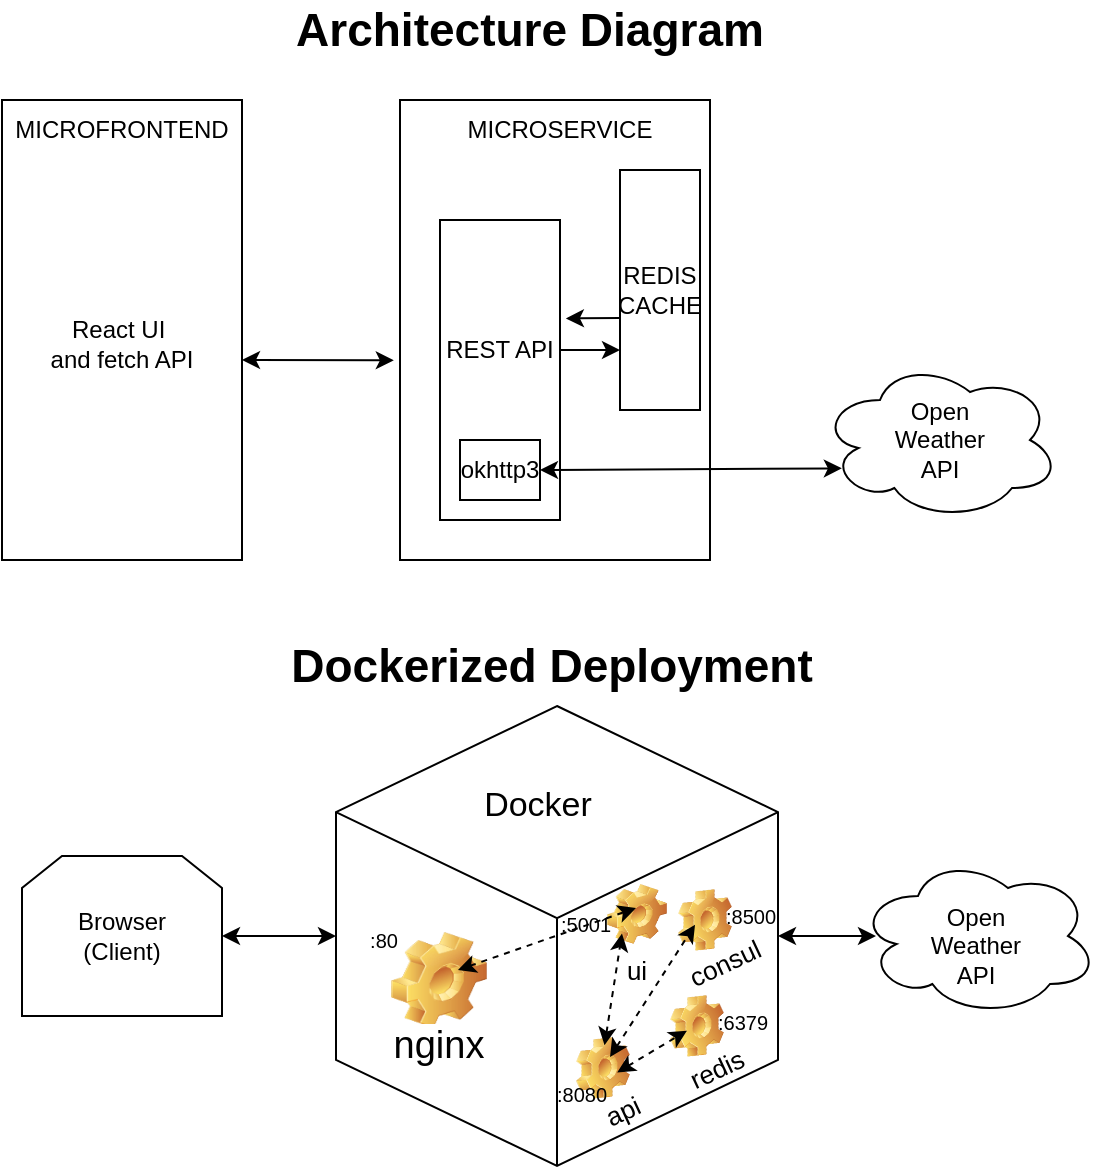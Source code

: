 <mxfile>
    <diagram id="BGSX4oPCt3vFTkpNH2z9" name="Page-1">
        <mxGraphModel dx="369" dy="380" grid="1" gridSize="10" guides="1" tooltips="1" connect="1" arrows="1" fold="1" page="1" pageScale="1" pageWidth="827" pageHeight="1169" math="0" shadow="0">
            <root>
                <mxCell id="0"/>
                <mxCell id="1" parent="0"/>
                <mxCell id="3" value="&lt;br&gt;React UI&amp;nbsp;&lt;br&gt;and fetch API" style="rounded=0;whiteSpace=wrap;html=1;" parent="1" vertex="1">
                    <mxGeometry x="43" y="86" width="120" height="230" as="geometry"/>
                </mxCell>
                <mxCell id="4" value="" style="rounded=0;whiteSpace=wrap;html=1;" parent="1" vertex="1">
                    <mxGeometry x="242" y="86" width="155" height="230" as="geometry"/>
                </mxCell>
                <mxCell id="5" value="" style="rounded=0;whiteSpace=wrap;html=1;" parent="1" vertex="1">
                    <mxGeometry x="352" y="121" width="40" height="120" as="geometry"/>
                </mxCell>
                <mxCell id="6" value="MICROSERVICE" style="text;html=1;strokeColor=none;fillColor=none;align=center;verticalAlign=middle;whiteSpace=wrap;rounded=0;" parent="1" vertex="1">
                    <mxGeometry x="292" y="86" width="60" height="30" as="geometry"/>
                </mxCell>
                <mxCell id="7" value="MICROFRONTEND" style="text;html=1;strokeColor=none;fillColor=none;align=center;verticalAlign=middle;whiteSpace=wrap;rounded=0;" parent="1" vertex="1">
                    <mxGeometry x="73" y="86" width="60" height="30" as="geometry"/>
                </mxCell>
                <mxCell id="8" value="REDIS&lt;br&gt;CACHE" style="text;html=1;strokeColor=none;fillColor=none;align=center;verticalAlign=middle;whiteSpace=wrap;rounded=0;" parent="1" vertex="1">
                    <mxGeometry x="342" y="166" width="60" height="30" as="geometry"/>
                </mxCell>
                <mxCell id="9" value="" style="rounded=0;whiteSpace=wrap;html=1;" parent="1" vertex="1">
                    <mxGeometry x="262" y="146" width="60" height="150" as="geometry"/>
                </mxCell>
                <mxCell id="10" value="REST API" style="text;html=1;strokeColor=none;fillColor=none;align=center;verticalAlign=middle;whiteSpace=wrap;rounded=0;" parent="1" vertex="1">
                    <mxGeometry x="262" y="196" width="60" height="30" as="geometry"/>
                </mxCell>
                <mxCell id="11" value="okhttp3" style="rounded=0;whiteSpace=wrap;html=1;" parent="1" vertex="1">
                    <mxGeometry x="272" y="256" width="40" height="30" as="geometry"/>
                </mxCell>
                <mxCell id="12" value="" style="ellipse;shape=cloud;whiteSpace=wrap;html=1;" parent="1" vertex="1">
                    <mxGeometry x="452" y="216" width="120" height="80" as="geometry"/>
                </mxCell>
                <mxCell id="13" value="Open Weather API" style="text;html=1;strokeColor=none;fillColor=none;align=center;verticalAlign=middle;whiteSpace=wrap;rounded=0;" parent="1" vertex="1">
                    <mxGeometry x="482" y="241" width="60" height="30" as="geometry"/>
                </mxCell>
                <mxCell id="14" value="" style="endArrow=classic;startArrow=classic;html=1;entryX=0.091;entryY=0.677;entryDx=0;entryDy=0;entryPerimeter=0;exitX=1;exitY=0.5;exitDx=0;exitDy=0;" parent="1" source="11" target="12" edge="1">
                    <mxGeometry width="50" height="50" relative="1" as="geometry">
                        <mxPoint x="353" y="196" as="sourcePoint"/>
                        <mxPoint x="403" y="146" as="targetPoint"/>
                    </mxGeometry>
                </mxCell>
                <mxCell id="15" value="" style="endArrow=classic;html=1;entryX=0;entryY=0.75;entryDx=0;entryDy=0;exitX=1;exitY=0.5;exitDx=0;exitDy=0;" parent="1" source="10" target="5" edge="1">
                    <mxGeometry width="50" height="50" relative="1" as="geometry">
                        <mxPoint x="272" y="196" as="sourcePoint"/>
                        <mxPoint x="322" y="146" as="targetPoint"/>
                    </mxGeometry>
                </mxCell>
                <mxCell id="16" value="" style="endArrow=classic;html=1;entryX=1.049;entryY=0.328;entryDx=0;entryDy=0;entryPerimeter=0;" parent="1" target="9" edge="1">
                    <mxGeometry width="50" height="50" relative="1" as="geometry">
                        <mxPoint x="352" y="195" as="sourcePoint"/>
                        <mxPoint x="322" y="146" as="targetPoint"/>
                        <Array as="points"/>
                    </mxGeometry>
                </mxCell>
                <mxCell id="19" value="" style="endArrow=classic;startArrow=classic;html=1;entryX=-0.02;entryY=0.566;entryDx=0;entryDy=0;entryPerimeter=0;" parent="1" target="4" edge="1">
                    <mxGeometry width="50" height="50" relative="1" as="geometry">
                        <mxPoint x="163" y="216" as="sourcePoint"/>
                        <mxPoint x="213" y="166" as="targetPoint"/>
                    </mxGeometry>
                </mxCell>
                <mxCell id="37" value="Browser&lt;br&gt;(Client)" style="shape=loopLimit;whiteSpace=wrap;html=1;" parent="1" vertex="1">
                    <mxGeometry x="53" y="464" width="100" height="80" as="geometry"/>
                </mxCell>
                <mxCell id="43" value="" style="html=1;whiteSpace=wrap;shape=isoCube2;backgroundOutline=1;isoAngle=15;" parent="1" vertex="1">
                    <mxGeometry x="210" y="389" width="221" height="230" as="geometry"/>
                </mxCell>
                <mxCell id="44" value="nginx" style="icon;image=img/clipart/Gear_128x128.png;fontColor=default;fontSize=19;rotation=0;" parent="1" vertex="1">
                    <mxGeometry x="251" y="516" width="21" height="20" as="geometry"/>
                </mxCell>
                <mxCell id="45" value="Docker" style="text;html=1;strokeColor=none;fillColor=none;align=center;verticalAlign=middle;whiteSpace=wrap;rounded=0;fontSize=17;" parent="1" vertex="1">
                    <mxGeometry x="281" y="424" width="60" height="30" as="geometry"/>
                </mxCell>
                <mxCell id="48" value="ui" style="icon;image=img/clipart/Gear_128x128.png;fontColor=default;fontSize=13;imageWidth=30;imageHeight=30;" parent="1" vertex="1">
                    <mxGeometry x="355" y="483" width="11" height="20" as="geometry"/>
                </mxCell>
                <mxCell id="49" value="api" style="icon;image=img/clipart/Gear_128x128.png;fontColor=default;fontSize=13;arcSize=0;imageWidth=30;imageHeight=30;rotation=335;verticalAlign=middle;" parent="1" vertex="1">
                    <mxGeometry x="338" y="560" width="11" height="20" as="geometry"/>
                </mxCell>
                <mxCell id="51" value="redis" style="icon;image=img/clipart/Gear_128x128.png;fontColor=default;fontSize=13;arcSize=0;imageWidth=30;imageHeight=30;rotation=335;verticalAlign=middle;" parent="1" vertex="1">
                    <mxGeometry x="385" y="539" width="11" height="20" as="geometry"/>
                </mxCell>
                <mxCell id="58" value=":5001" style="text;html=1;strokeColor=none;fillColor=none;align=center;verticalAlign=middle;whiteSpace=wrap;rounded=0;fontSize=10;fontColor=default;" parent="1" vertex="1">
                    <mxGeometry x="317" y="487" width="36" height="21" as="geometry"/>
                </mxCell>
                <mxCell id="59" value=":8080" style="text;html=1;strokeColor=none;fillColor=none;align=center;verticalAlign=middle;whiteSpace=wrap;rounded=0;fontSize=10;fontColor=default;" parent="1" vertex="1">
                    <mxGeometry x="314" y="575" width="38" height="16" as="geometry"/>
                </mxCell>
                <mxCell id="60" value=":6379" style="text;html=1;strokeColor=none;fillColor=none;align=center;verticalAlign=middle;whiteSpace=wrap;rounded=0;fontSize=10;fontColor=default;" parent="1" vertex="1">
                    <mxGeometry x="398" y="539" width="31" height="16" as="geometry"/>
                </mxCell>
                <mxCell id="61" value=":80" style="text;html=1;strokeColor=none;fillColor=none;align=center;verticalAlign=middle;whiteSpace=wrap;rounded=0;fontSize=10;fontColor=default;" parent="1" vertex="1">
                    <mxGeometry x="218" y="496" width="32" height="20" as="geometry"/>
                </mxCell>
                <mxCell id="63" value="" style="endArrow=classic;startArrow=classic;html=1;fontSize=10;fontColor=default;exitX=1;exitY=0.5;exitDx=0;exitDy=0;entryX=0;entryY=0.5;entryDx=0;entryDy=0;entryPerimeter=0;" parent="1" source="37" target="43" edge="1">
                    <mxGeometry width="50" height="50" relative="1" as="geometry">
                        <mxPoint x="313" y="274" as="sourcePoint"/>
                        <mxPoint x="363" y="224" as="targetPoint"/>
                    </mxGeometry>
                </mxCell>
                <mxCell id="64" value="" style="endArrow=classic;startArrow=classic;html=1;fontSize=10;fontColor=default;exitX=1;exitY=0.25;exitDx=0;exitDy=0;dashed=1;" parent="1" edge="1">
                    <mxGeometry width="50" height="50" relative="1" as="geometry">
                        <mxPoint x="271" y="521" as="sourcePoint"/>
                        <mxPoint x="360" y="490" as="targetPoint"/>
                    </mxGeometry>
                </mxCell>
                <mxCell id="65" value="" style="endArrow=classic;startArrow=classic;html=1;fontSize=10;fontColor=default;exitX=1;exitY=0.75;exitDx=0;exitDy=0;entryX=0;entryY=0.5;entryDx=0;entryDy=0;dashed=1;" parent="1" source="49" target="51" edge="1">
                    <mxGeometry width="50" height="50" relative="1" as="geometry">
                        <mxPoint x="298.629" y="530.666" as="sourcePoint"/>
                        <mxPoint x="379" y="504" as="targetPoint"/>
                    </mxGeometry>
                </mxCell>
                <mxCell id="66" value="" style="endArrow=classic;startArrow=classic;html=1;fontSize=10;fontColor=default;exitX=1;exitY=0;exitDx=0;exitDy=0;dashed=1;entryX=1;entryY=0.75;entryDx=0;entryDy=0;" parent="1" source="49" edge="1" target="58">
                    <mxGeometry width="50" height="50" relative="1" as="geometry">
                        <mxPoint x="360.598" y="576.207" as="sourcePoint"/>
                        <mxPoint x="370" y="500" as="targetPoint"/>
                    </mxGeometry>
                </mxCell>
                <mxCell id="69" value="" style="ellipse;shape=cloud;whiteSpace=wrap;html=1;" parent="1" vertex="1">
                    <mxGeometry x="471" y="464" width="120" height="80" as="geometry"/>
                </mxCell>
                <mxCell id="70" value="Open Weather API" style="text;html=1;strokeColor=none;fillColor=none;align=center;verticalAlign=middle;whiteSpace=wrap;rounded=0;" parent="1" vertex="1">
                    <mxGeometry x="500" y="494" width="60" height="30" as="geometry"/>
                </mxCell>
                <mxCell id="71" value="" style="endArrow=classic;startArrow=classic;html=1;fontSize=10;fontColor=default;exitX=1;exitY=0.5;exitDx=0;exitDy=0;" parent="1" edge="1">
                    <mxGeometry width="50" height="50" relative="1" as="geometry">
                        <mxPoint x="431" y="504" as="sourcePoint"/>
                        <mxPoint x="480" y="504" as="targetPoint"/>
                    </mxGeometry>
                </mxCell>
                <mxCell id="72" value="&lt;b&gt;&lt;font style=&quot;font-size: 23px;&quot;&gt;Architecture Diagram&lt;/font&gt;&lt;/b&gt;" style="text;html=1;strokeColor=none;fillColor=none;align=center;verticalAlign=middle;whiteSpace=wrap;rounded=0;fontSize=10;fontColor=default;" parent="1" vertex="1">
                    <mxGeometry x="173" y="36" width="268" height="30" as="geometry"/>
                </mxCell>
                <mxCell id="73" value="&lt;b&gt;&lt;font style=&quot;font-size: 23px;&quot;&gt;Dockerized Deployment&lt;/font&gt;&lt;/b&gt;" style="text;html=1;strokeColor=none;fillColor=none;align=center;verticalAlign=middle;whiteSpace=wrap;rounded=0;fontSize=10;fontColor=default;" parent="1" vertex="1">
                    <mxGeometry x="184" y="354" width="268" height="30" as="geometry"/>
                </mxCell>
                <mxCell id="76" value="consul" style="icon;image=img/clipart/Gear_128x128.png;fontColor=default;fontSize=13;arcSize=0;imageWidth=30;imageHeight=30;rotation=335;verticalAlign=middle;" vertex="1" parent="1">
                    <mxGeometry x="389" y="486" width="11" height="20" as="geometry"/>
                </mxCell>
                <mxCell id="77" value=":8500" style="text;html=1;strokeColor=none;fillColor=none;align=center;verticalAlign=middle;whiteSpace=wrap;rounded=0;fontSize=10;fontColor=default;" vertex="1" parent="1">
                    <mxGeometry x="402" y="486" width="31" height="16" as="geometry"/>
                </mxCell>
                <mxCell id="79" value="" style="endArrow=classic;startArrow=classic;html=1;fontSize=10;fontColor=default;entryX=0;entryY=0.5;entryDx=0;entryDy=0;dashed=1;" edge="1" parent="1" source="49" target="76">
                    <mxGeometry width="50" height="50" relative="1" as="geometry">
                        <mxPoint x="360.598" y="582.207" as="sourcePoint"/>
                        <mxPoint x="395.515" y="561.324" as="targetPoint"/>
                    </mxGeometry>
                </mxCell>
            </root>
        </mxGraphModel>
    </diagram>
</mxfile>